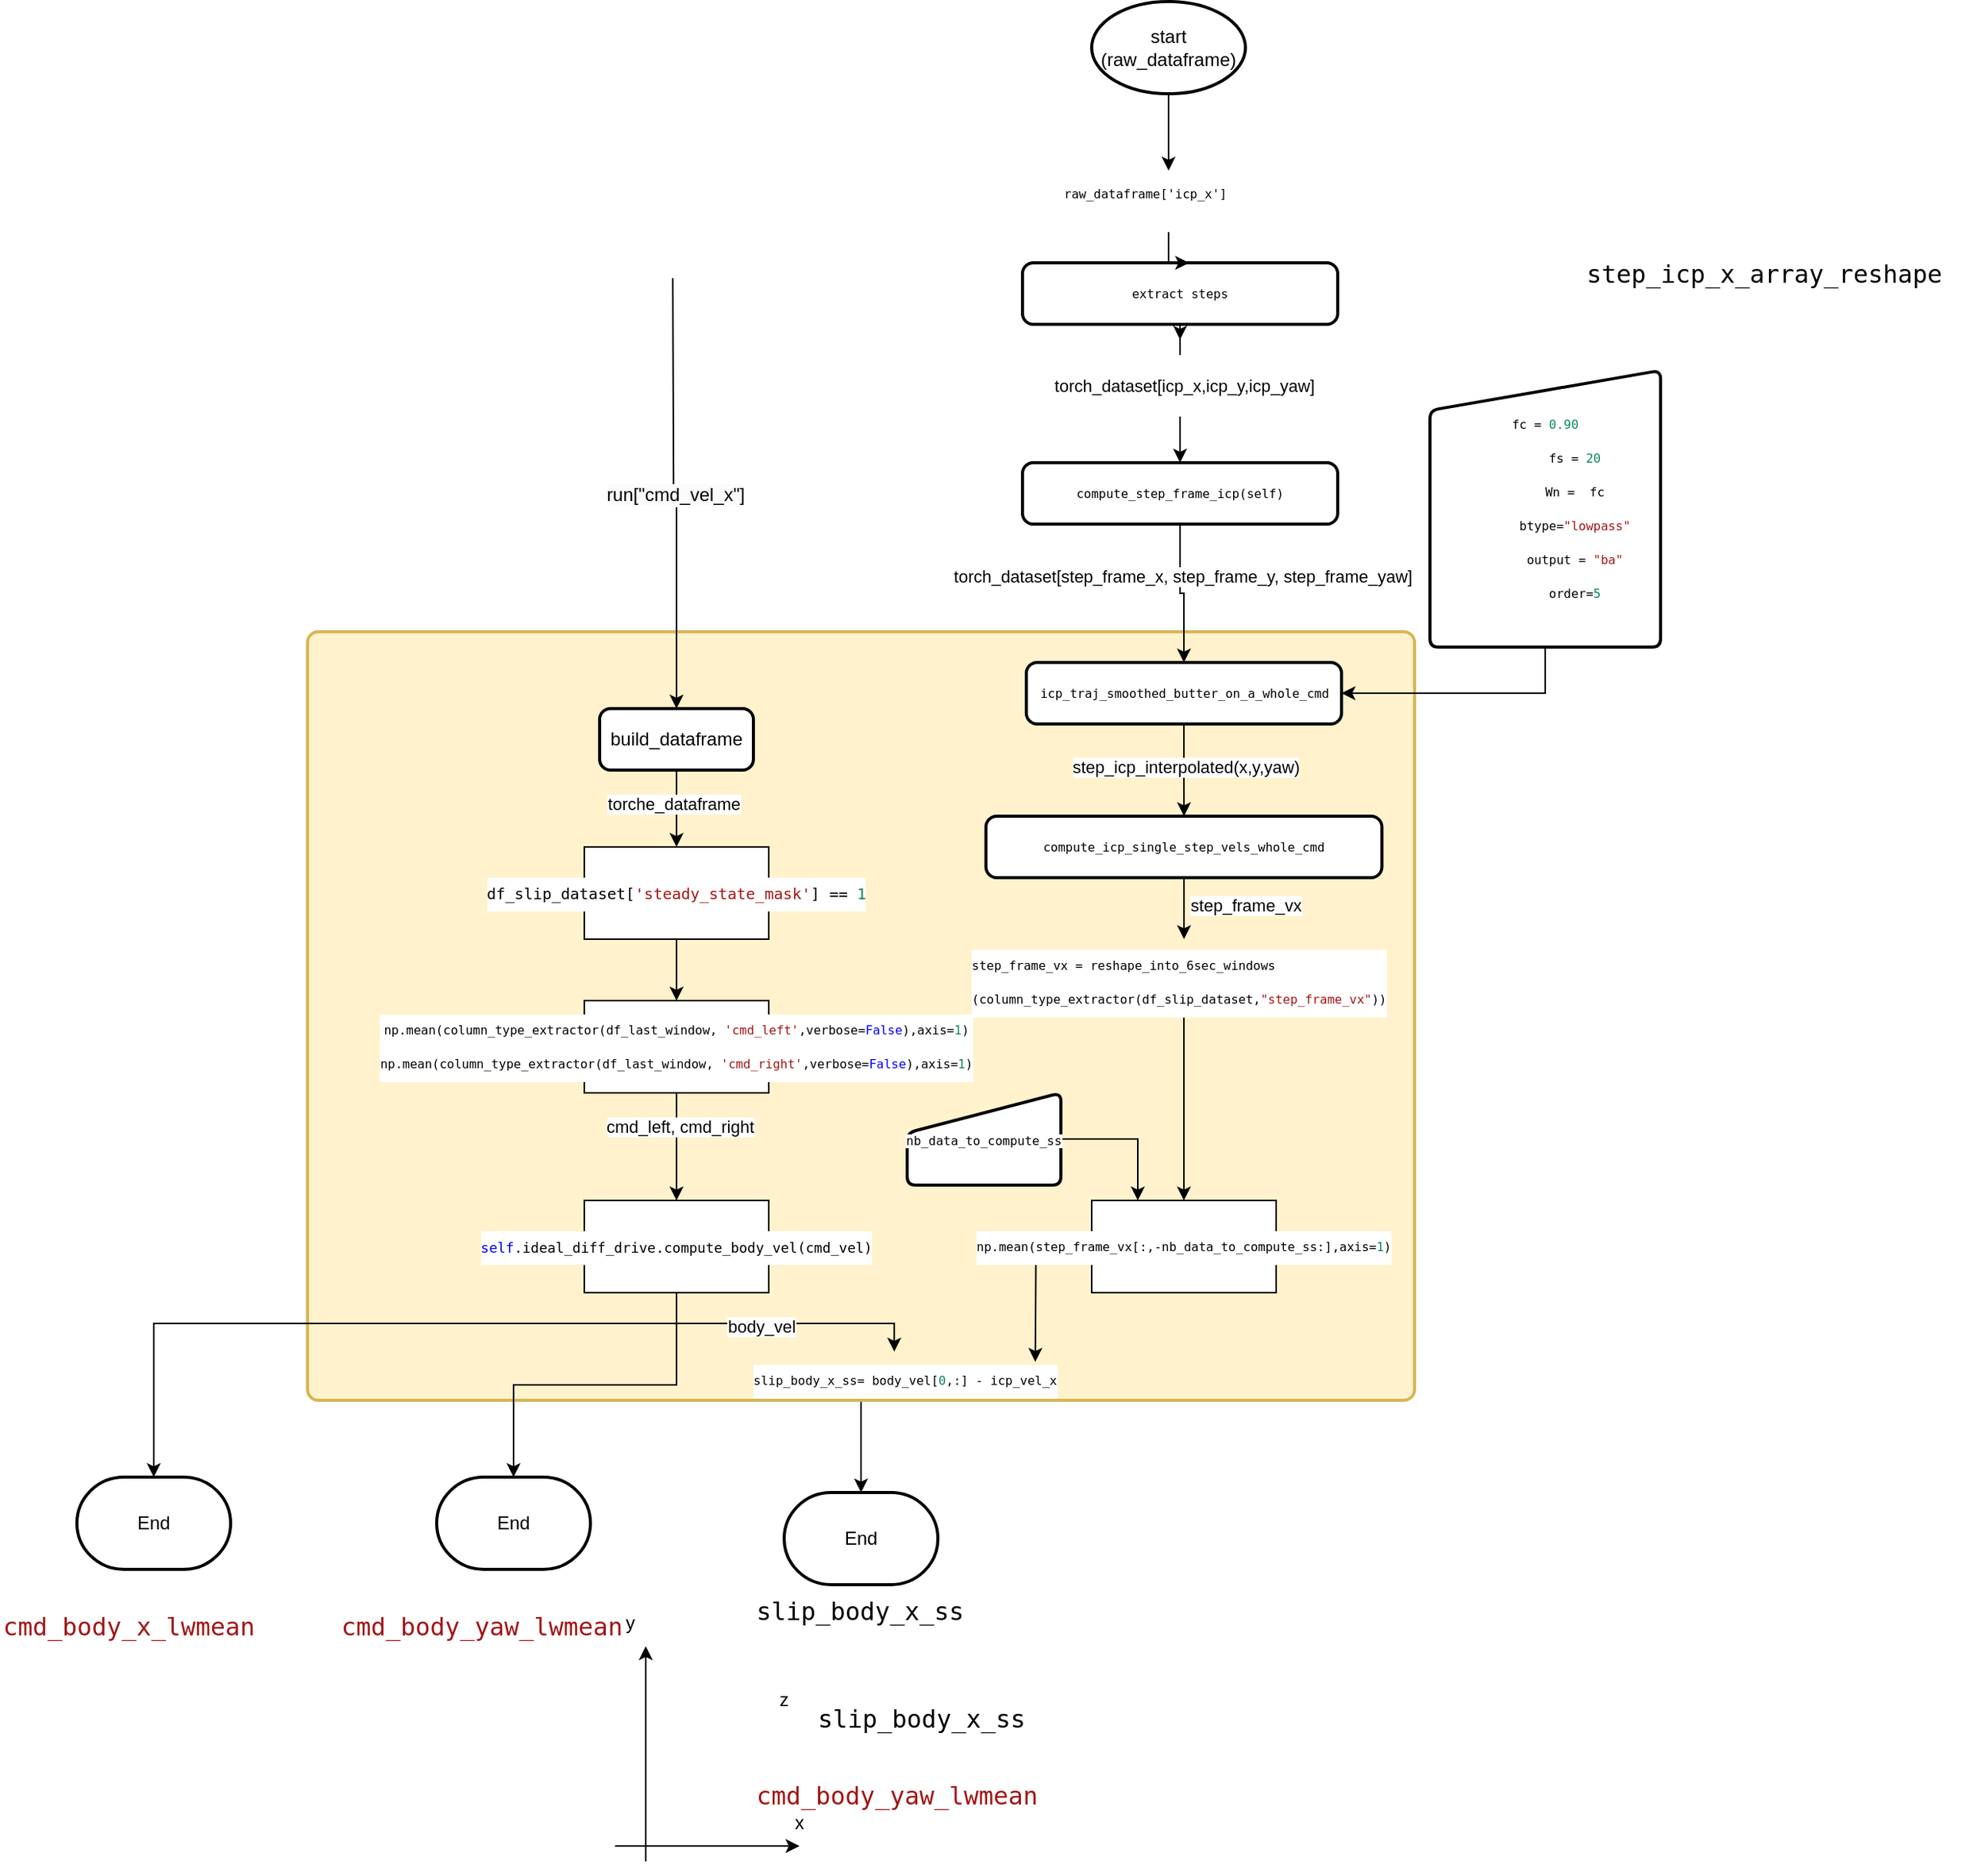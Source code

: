 <mxfile version="24.8.0">
  <diagram name="Page-1" id="_7Mi47ndJOTU_JMogV5w">
    <mxGraphModel dx="1434" dy="2075" grid="1" gridSize="10" guides="1" tooltips="1" connect="1" arrows="1" fold="1" page="1" pageScale="1" pageWidth="827" pageHeight="1169" math="0" shadow="0">
      <root>
        <mxCell id="0" />
        <mxCell id="1" parent="0" />
        <mxCell id="ng3_SrWdMYkmazwFXMpG-20" style="edgeStyle=orthogonalEdgeStyle;rounded=0;orthogonalLoop=1;jettySize=auto;html=1;" edge="1" parent="1" source="k5P6EOGQu1ZiepA7MPoY-40" target="k5P6EOGQu1ZiepA7MPoY-16">
          <mxGeometry relative="1" as="geometry" />
        </mxCell>
        <mxCell id="k5P6EOGQu1ZiepA7MPoY-40" value="" style="rounded=1;whiteSpace=wrap;html=1;absoluteArcSize=1;arcSize=14;strokeWidth=2;fillColor=#fff2cc;strokeColor=#d6b656;" parent="1" vertex="1">
          <mxGeometry x="300" y="330" width="720" height="500" as="geometry" />
        </mxCell>
        <mxCell id="k5P6EOGQu1ZiepA7MPoY-4" value="&lt;div style=&quot;color: #000000;background-color: #ffffff;font-family: &#39;Droid Sans Mono&#39;, &#39;monospace&#39;, monospace;font-weight: normal;font-size: 16px;line-height: 22px;white-space: pre;&quot;&gt;&lt;div&gt;&lt;span style=&quot;color: #000000;&quot;&gt;slip_body_x_ss&lt;/span&gt;&lt;/div&gt;&lt;/div&gt;" style="text;whiteSpace=wrap;html=1;" parent="1" vertex="1">
          <mxGeometry x="630" y="1020" width="170" height="50" as="geometry" />
        </mxCell>
        <mxCell id="k5P6EOGQu1ZiepA7MPoY-5" value="" style="endArrow=classic;html=1;rounded=0;" parent="1" edge="1">
          <mxGeometry width="50" height="50" relative="1" as="geometry">
            <mxPoint x="520" y="1130" as="sourcePoint" />
            <mxPoint x="520" y="990" as="targetPoint" />
          </mxGeometry>
        </mxCell>
        <mxCell id="k5P6EOGQu1ZiepA7MPoY-6" value="" style="endArrow=classic;html=1;rounded=0;" parent="1" edge="1">
          <mxGeometry width="50" height="50" relative="1" as="geometry">
            <mxPoint x="500" y="1120" as="sourcePoint" />
            <mxPoint x="620" y="1120" as="targetPoint" />
          </mxGeometry>
        </mxCell>
        <mxCell id="k5P6EOGQu1ZiepA7MPoY-7" value="z" style="text;html=1;align=center;verticalAlign=middle;whiteSpace=wrap;rounded=0;" parent="1" vertex="1">
          <mxGeometry x="580" y="1010" width="60" height="30" as="geometry" />
        </mxCell>
        <mxCell id="k5P6EOGQu1ZiepA7MPoY-9" value="x" style="text;html=1;align=center;verticalAlign=middle;whiteSpace=wrap;rounded=0;" parent="1" vertex="1">
          <mxGeometry x="590" y="1090" width="60" height="30" as="geometry" />
        </mxCell>
        <mxCell id="k5P6EOGQu1ZiepA7MPoY-11" value="y" style="text;html=1;align=center;verticalAlign=middle;whiteSpace=wrap;rounded=0;" parent="1" vertex="1">
          <mxGeometry x="480" y="960" width="60" height="30" as="geometry" />
        </mxCell>
        <mxCell id="k5P6EOGQu1ZiepA7MPoY-12" value="&lt;div style=&quot;color: #000000;background-color: #ffffff;font-family: &#39;Droid Sans Mono&#39;, &#39;monospace&#39;, monospace;font-weight: normal;font-size: 16px;line-height: 22px;white-space: pre;&quot;&gt;&lt;div&gt;&lt;span style=&quot;color: #a31515;&quot;&gt;cmd_body_yaw_lwmean&lt;/span&gt;&lt;/div&gt;&lt;/div&gt;" style="text;whiteSpace=wrap;html=1;" parent="1" vertex="1">
          <mxGeometry x="590" y="1070" width="220" height="50" as="geometry" />
        </mxCell>
        <mxCell id="ng3_SrWdMYkmazwFXMpG-19" value="&lt;span style=&quot;color: rgb(0, 0, 0); font-family: Helvetica; font-size: 12px; font-style: normal; font-variant-ligatures: normal; font-variant-caps: normal; font-weight: 400; letter-spacing: normal; orphans: 2; text-align: center; text-indent: 0px; text-transform: none; widows: 2; word-spacing: 0px; -webkit-text-stroke-width: 0px; white-space: normal; background-color: rgb(251, 251, 251); text-decoration-thickness: initial; text-decoration-style: initial; text-decoration-color: initial; display: inline !important; float: none;&quot;&gt;run[&quot;cmd_vel_x&quot;]&lt;/span&gt;" style="edgeStyle=orthogonalEdgeStyle;rounded=0;orthogonalLoop=1;jettySize=auto;html=1;" edge="1" parent="1" target="ng3_SrWdMYkmazwFXMpG-15">
          <mxGeometry relative="1" as="geometry">
            <mxPoint x="537.571" y="100" as="sourcePoint" />
          </mxGeometry>
        </mxCell>
        <mxCell id="k5P6EOGQu1ZiepA7MPoY-16" value="End" style="strokeWidth=2;html=1;shape=mxgraph.flowchart.terminator;whiteSpace=wrap;" parent="1" vertex="1">
          <mxGeometry x="610" y="890" width="100" height="60" as="geometry" />
        </mxCell>
        <mxCell id="k5P6EOGQu1ZiepA7MPoY-27" style="edgeStyle=orthogonalEdgeStyle;rounded=0;orthogonalLoop=1;jettySize=auto;html=1;exitX=0.5;exitY=1;exitDx=0;exitDy=0;" parent="1" target="k5P6EOGQu1ZiepA7MPoY-23" edge="1" source="ng3_SrWdMYkmazwFXMpG-15">
          <mxGeometry relative="1" as="geometry">
            <mxPoint x="480" y="365" as="sourcePoint" />
          </mxGeometry>
        </mxCell>
        <mxCell id="k5P6EOGQu1ZiepA7MPoY-28" value="torche_dataframe" style="edgeLabel;html=1;align=center;verticalAlign=middle;resizable=0;points=[];" parent="k5P6EOGQu1ZiepA7MPoY-27" vertex="1" connectable="0">
          <mxGeometry x="-0.121" y="-2" relative="1" as="geometry">
            <mxPoint as="offset" />
          </mxGeometry>
        </mxCell>
        <mxCell id="k5P6EOGQu1ZiepA7MPoY-35" style="edgeStyle=orthogonalEdgeStyle;rounded=0;orthogonalLoop=1;jettySize=auto;html=1;exitX=0.5;exitY=1;exitDx=0;exitDy=0;" parent="1" source="k5P6EOGQu1ZiepA7MPoY-37" edge="1">
          <mxGeometry relative="1" as="geometry">
            <mxPoint x="870" y="700" as="targetPoint" />
            <mxPoint x="860" y="490" as="sourcePoint" />
          </mxGeometry>
        </mxCell>
        <mxCell id="ng3_SrWdMYkmazwFXMpG-13" style="edgeStyle=orthogonalEdgeStyle;rounded=0;orthogonalLoop=1;jettySize=auto;html=1;" edge="1" parent="1" source="k5P6EOGQu1ZiepA7MPoY-17" target="ng3_SrWdMYkmazwFXMpG-9">
          <mxGeometry relative="1" as="geometry" />
        </mxCell>
        <mxCell id="k5P6EOGQu1ZiepA7MPoY-17" value="start (raw_dataframe)" style="strokeWidth=2;html=1;shape=mxgraph.flowchart.start_1;whiteSpace=wrap;" parent="1" vertex="1">
          <mxGeometry x="810" y="-80" width="100" height="60" as="geometry" />
        </mxCell>
        <mxCell id="k5P6EOGQu1ZiepA7MPoY-18" value="&lt;div style=&quot;color: #000000;background-color: #ffffff;font-family: &#39;Droid Sans Mono&#39;, &#39;monospace&#39;, monospace;font-weight: normal;font-size: 16px;line-height: 22px;white-space: pre;&quot;&gt;&lt;div&gt;&lt;span style=&quot;color: #000000;&quot;&gt;slip_body_x_ss&lt;/span&gt;&lt;/div&gt;&lt;/div&gt;" style="text;whiteSpace=wrap;html=1;" parent="1" vertex="1">
          <mxGeometry x="590" y="950" width="170" height="50" as="geometry" />
        </mxCell>
        <mxCell id="k5P6EOGQu1ZiepA7MPoY-19" value="&lt;div style=&quot;color: rgb(0, 0, 0); background-color: rgb(255, 255, 255); font-family: &amp;quot;Droid Sans Mono&amp;quot;, &amp;quot;monospace&amp;quot;, monospace; font-weight: normal; font-size: 8px; line-height: 22px; white-space: pre;&quot;&gt;&lt;div style=&quot;&quot;&gt;&lt;span style=&quot;&quot;&gt;slip_body_x_ss&lt;/span&gt;&lt;span style=&quot;color: rgb(0, 0, 0);&quot;&gt;= body_vel[&lt;/span&gt;&lt;span style=&quot;color: rgb(9, 134, 88);&quot;&gt;0&lt;/span&gt;&lt;span style=&quot;color: rgb(0, 0, 0);&quot;&gt;,:] - icp_vel_x&lt;/span&gt;&lt;/div&gt;&lt;/div&gt;" style="text;whiteSpace=wrap;html=1;fontSize=11;" parent="1" vertex="1">
          <mxGeometry x="587.5" y="800" width="255" height="30" as="geometry" />
        </mxCell>
        <mxCell id="k5P6EOGQu1ZiepA7MPoY-21" style="edgeStyle=orthogonalEdgeStyle;rounded=0;orthogonalLoop=1;jettySize=auto;html=1;entryX=0.369;entryY=-0.056;entryDx=0;entryDy=0;entryPerimeter=0;" parent="1" source="k5P6EOGQu1ZiepA7MPoY-20" target="k5P6EOGQu1ZiepA7MPoY-19" edge="1">
          <mxGeometry relative="1" as="geometry" />
        </mxCell>
        <mxCell id="k5P6EOGQu1ZiepA7MPoY-26" value="body_vel" style="edgeLabel;html=1;align=center;verticalAlign=middle;resizable=0;points=[];" parent="k5P6EOGQu1ZiepA7MPoY-21" vertex="1" connectable="0">
          <mxGeometry x="-0.167" y="-2" relative="1" as="geometry">
            <mxPoint as="offset" />
          </mxGeometry>
        </mxCell>
        <mxCell id="k5P6EOGQu1ZiepA7MPoY-20" value="&lt;div style=&quot;background-color: rgb(255, 255, 255); font-family: &amp;quot;Droid Sans Mono&amp;quot;, &amp;quot;monospace&amp;quot;, monospace; font-size: 9px; line-height: 22px; white-space: pre;&quot;&gt;&lt;span style=&quot;color: rgb(0, 0, 255); font-size: 9px;&quot;&gt;self&lt;/span&gt;.ideal_diff_drive.compute_body_vel(cmd_vel)&lt;/div&gt;" style="rounded=0;whiteSpace=wrap;html=1;fontSize=9;" parent="1" vertex="1">
          <mxGeometry x="480" y="700" width="120" height="60" as="geometry" />
        </mxCell>
        <mxCell id="k5P6EOGQu1ZiepA7MPoY-24" style="edgeStyle=orthogonalEdgeStyle;rounded=0;orthogonalLoop=1;jettySize=auto;html=1;entryX=0.5;entryY=0;entryDx=0;entryDy=0;" parent="1" source="k5P6EOGQu1ZiepA7MPoY-22" target="k5P6EOGQu1ZiepA7MPoY-20" edge="1">
          <mxGeometry relative="1" as="geometry" />
        </mxCell>
        <mxCell id="k5P6EOGQu1ZiepA7MPoY-25" value="cmd_left, cmd_right" style="edgeLabel;html=1;align=center;verticalAlign=middle;resizable=0;points=[];" parent="k5P6EOGQu1ZiepA7MPoY-24" vertex="1" connectable="0">
          <mxGeometry x="-0.372" y="2" relative="1" as="geometry">
            <mxPoint as="offset" />
          </mxGeometry>
        </mxCell>
        <mxCell id="k5P6EOGQu1ZiepA7MPoY-22" value="&lt;div style=&quot;background-color: rgb(255, 255, 255); font-family: &amp;quot;Droid Sans Mono&amp;quot;, &amp;quot;monospace&amp;quot;, monospace; line-height: 22px; white-space: pre;&quot;&gt;&lt;font style=&quot;font-size: 8px;&quot;&gt;np.mean(column_type_extractor(df_last_window, &lt;span style=&quot;color: rgb(163, 21, 21);&quot;&gt;&#39;cmd_left&#39;&lt;/span&gt;,verbose=&lt;span style=&quot;color: rgb(0, 0, 255);&quot;&gt;False&lt;/span&gt;),axis=&lt;span style=&quot;color: rgb(9, 134, 88);&quot;&gt;1&lt;/span&gt;)&lt;/font&gt;&lt;/div&gt;&lt;div style=&quot;background-color: rgb(255, 255, 255); font-family: &amp;quot;Droid Sans Mono&amp;quot;, &amp;quot;monospace&amp;quot;, monospace; line-height: 22px; white-space: pre;&quot;&gt;&lt;div style=&quot;line-height: 22px;&quot;&gt;&lt;font style=&quot;font-size: 8px;&quot;&gt;np.mean(column_type_extractor(df_last_window, &lt;span style=&quot;color: rgb(163, 21, 21);&quot;&gt;&#39;cmd_right&#39;&lt;/span&gt;,verbose=&lt;span style=&quot;color: rgb(0, 0, 255);&quot;&gt;False&lt;/span&gt;),axis=&lt;span style=&quot;color: rgb(9, 134, 88);&quot;&gt;1&lt;/span&gt;)&lt;/font&gt;&lt;/div&gt;&lt;/div&gt;" style="rounded=0;whiteSpace=wrap;html=1;fontSize=8;" parent="1" vertex="1">
          <mxGeometry x="480" y="570" width="120" height="60" as="geometry" />
        </mxCell>
        <mxCell id="k5P6EOGQu1ZiepA7MPoY-33" style="edgeStyle=orthogonalEdgeStyle;rounded=0;orthogonalLoop=1;jettySize=auto;html=1;" parent="1" source="k5P6EOGQu1ZiepA7MPoY-23" target="k5P6EOGQu1ZiepA7MPoY-22" edge="1">
          <mxGeometry relative="1" as="geometry" />
        </mxCell>
        <mxCell id="k5P6EOGQu1ZiepA7MPoY-23" value="&lt;div style=&quot;background-color: rgb(255, 255, 255); font-family: &amp;quot;Droid Sans Mono&amp;quot;, &amp;quot;monospace&amp;quot;, monospace; font-size: 10px; line-height: 22px; white-space: pre;&quot;&gt;df_slip_dataset[&lt;span style=&quot;color: rgb(163, 21, 21); font-size: 10px;&quot;&gt;&#39;steady_state_mask&#39;&lt;/span&gt;] == &lt;span style=&quot;color: rgb(9, 134, 88); font-size: 10px;&quot;&gt;1&lt;/span&gt;&lt;/div&gt;" style="rounded=0;whiteSpace=wrap;html=1;fontSize=10;" parent="1" vertex="1">
          <mxGeometry x="480" y="470" width="120" height="60" as="geometry" />
        </mxCell>
        <mxCell id="k5P6EOGQu1ZiepA7MPoY-32" style="edgeStyle=orthogonalEdgeStyle;rounded=0;orthogonalLoop=1;jettySize=auto;html=1;" parent="1" source="k5P6EOGQu1ZiepA7MPoY-29" edge="1">
          <mxGeometry relative="1" as="geometry">
            <mxPoint x="773.333" y="805" as="targetPoint" />
          </mxGeometry>
        </mxCell>
        <mxCell id="k5P6EOGQu1ZiepA7MPoY-29" value="&lt;div style=&quot;background-color: rgb(255, 255, 255); font-family: &amp;quot;Droid Sans Mono&amp;quot;, &amp;quot;monospace&amp;quot;, monospace; font-size: 8px; line-height: 22px; white-space: pre;&quot;&gt;&lt;div style=&quot;font-size: 8px; line-height: 22px;&quot;&gt;np.mean(step_frame_vx[:,-nb_data_to_compute_ss:],axis=&lt;span style=&quot;color: rgb(9, 134, 88); font-size: 8px;&quot;&gt;1&lt;/span&gt;)&lt;/div&gt;&lt;/div&gt;" style="rounded=0;whiteSpace=wrap;html=1;fontSize=8;" parent="1" vertex="1">
          <mxGeometry x="810" y="700" width="120" height="60" as="geometry" />
        </mxCell>
        <mxCell id="k5P6EOGQu1ZiepA7MPoY-31" style="edgeStyle=orthogonalEdgeStyle;rounded=0;orthogonalLoop=1;jettySize=auto;html=1;entryX=0.25;entryY=0;entryDx=0;entryDy=0;" parent="1" source="k5P6EOGQu1ZiepA7MPoY-30" target="k5P6EOGQu1ZiepA7MPoY-29" edge="1">
          <mxGeometry relative="1" as="geometry" />
        </mxCell>
        <mxCell id="k5P6EOGQu1ZiepA7MPoY-30" value="&lt;span style=&quot;font-family: &amp;quot;Droid Sans Mono&amp;quot;, &amp;quot;monospace&amp;quot;, monospace; font-size: 8px; white-space: pre; background-color: rgb(255, 255, 255);&quot;&gt;nb_data_to_compute_ss&lt;/span&gt;" style="html=1;strokeWidth=2;shape=manualInput;whiteSpace=wrap;rounded=1;size=26;arcSize=11;" parent="1" vertex="1">
          <mxGeometry x="690" y="630" width="100" height="60" as="geometry" />
        </mxCell>
        <mxCell id="k5P6EOGQu1ZiepA7MPoY-37" value="&lt;div style=&quot;color: rgb(0, 0, 0); background-color: rgb(255, 255, 255); font-family: &amp;quot;Droid Sans Mono&amp;quot;, &amp;quot;monospace&amp;quot;, monospace; font-weight: normal; font-size: 8px; line-height: 22px; white-space: pre;&quot;&gt;&lt;div&gt;&lt;span style=&quot;color: #000000;&quot;&gt;step_frame_vx = reshape_into_6sec_windows&lt;br/&gt;(column_type_extractor(df_slip_dataset,&lt;/span&gt;&lt;span style=&quot;color: #a31515;&quot;&gt;&quot;step_frame_vx&quot;&lt;/span&gt;&lt;span style=&quot;color: #000000;&quot;&gt;))&lt;/span&gt;&lt;/div&gt;&lt;/div&gt;" style="text;whiteSpace=wrap;html=1;" parent="1" vertex="1">
          <mxGeometry x="730" y="530" width="280" height="50" as="geometry" />
        </mxCell>
        <mxCell id="k5P6EOGQu1ZiepA7MPoY-48" style="edgeStyle=orthogonalEdgeStyle;rounded=0;orthogonalLoop=1;jettySize=auto;html=1;" parent="1" source="k5P6EOGQu1ZiepA7MPoY-43" target="k5P6EOGQu1ZiepA7MPoY-47" edge="1">
          <mxGeometry relative="1" as="geometry" />
        </mxCell>
        <mxCell id="k5P6EOGQu1ZiepA7MPoY-49" value="step_icp_interpolated(x,y,yaw)" style="edgeLabel;html=1;align=center;verticalAlign=middle;resizable=0;points=[];" parent="k5P6EOGQu1ZiepA7MPoY-48" vertex="1" connectable="0">
          <mxGeometry x="-0.085" y="1" relative="1" as="geometry">
            <mxPoint as="offset" />
          </mxGeometry>
        </mxCell>
        <mxCell id="k5P6EOGQu1ZiepA7MPoY-43" value="&lt;span style=&quot;font-family: &amp;quot;Droid Sans Mono&amp;quot;, &amp;quot;monospace&amp;quot;, monospace; font-size: 8px; text-align: left; white-space: pre; background-color: rgb(255, 255, 255);&quot;&gt;icp_traj_smoothed_butter_on_a_whole_cmd&lt;/span&gt;" style="rounded=1;whiteSpace=wrap;html=1;absoluteArcSize=1;arcSize=14;strokeWidth=2;fontSize=8;" parent="1" vertex="1">
          <mxGeometry x="767.5" y="350" width="205" height="40" as="geometry" />
        </mxCell>
        <mxCell id="k5P6EOGQu1ZiepA7MPoY-46" style="edgeStyle=orthogonalEdgeStyle;rounded=0;orthogonalLoop=1;jettySize=auto;html=1;exitX=0.5;exitY=1;exitDx=0;exitDy=0;" parent="1" source="k5P6EOGQu1ZiepA7MPoY-45" target="k5P6EOGQu1ZiepA7MPoY-43" edge="1">
          <mxGeometry relative="1" as="geometry">
            <Array as="points">
              <mxPoint x="1105" y="370" />
            </Array>
          </mxGeometry>
        </mxCell>
        <mxCell id="k5P6EOGQu1ZiepA7MPoY-45" value="&lt;div style=&quot;background-color: rgb(255, 255, 255); font-family: &amp;quot;Droid Sans Mono&amp;quot;, &amp;quot;monospace&amp;quot;, monospace; line-height: 22px; white-space: pre; font-size: 8px;&quot;&gt;&lt;div&gt;fc = &lt;span style=&quot;color: #098658;&quot;&gt;0.90&lt;/span&gt;&lt;/div&gt;&lt;div&gt;        fs = &lt;span style=&quot;color: #098658;&quot;&gt;20&lt;/span&gt;&lt;/div&gt;&lt;div&gt;        Wn =  fc&lt;/div&gt;&lt;div&gt;        btype=&lt;span style=&quot;color: #a31515;&quot;&gt;&quot;lowpass&quot;&lt;/span&gt;&lt;/div&gt;&lt;div&gt;        output = &lt;span style=&quot;color: #a31515;&quot;&gt;&quot;ba&quot;&lt;/span&gt;&lt;/div&gt;&lt;div&gt;        order=&lt;span style=&quot;color: #098658;&quot;&gt;5&lt;/span&gt;&lt;/div&gt;&lt;/div&gt;" style="html=1;strokeWidth=2;shape=manualInput;whiteSpace=wrap;rounded=1;size=26;arcSize=11;" parent="1" vertex="1">
          <mxGeometry x="1030" y="160" width="150" height="180" as="geometry" />
        </mxCell>
        <mxCell id="k5P6EOGQu1ZiepA7MPoY-50" style="edgeStyle=orthogonalEdgeStyle;rounded=0;orthogonalLoop=1;jettySize=auto;html=1;" parent="1" source="k5P6EOGQu1ZiepA7MPoY-47" target="k5P6EOGQu1ZiepA7MPoY-37" edge="1">
          <mxGeometry relative="1" as="geometry">
            <mxPoint x="870.0" y="380" as="targetPoint" />
            <Array as="points">
              <mxPoint x="870" y="510" />
              <mxPoint x="870" y="510" />
            </Array>
          </mxGeometry>
        </mxCell>
        <mxCell id="ng3_SrWdMYkmazwFXMpG-14" value="step_frame_vx" style="edgeLabel;html=1;align=center;verticalAlign=middle;resizable=0;points=[];" vertex="1" connectable="0" parent="k5P6EOGQu1ZiepA7MPoY-50">
          <mxGeometry x="-0.097" y="5" relative="1" as="geometry">
            <mxPoint x="35" as="offset" />
          </mxGeometry>
        </mxCell>
        <mxCell id="k5P6EOGQu1ZiepA7MPoY-47" value="&lt;div style=&quot;background-color: rgb(255, 255, 255); font-family: &amp;quot;Droid Sans Mono&amp;quot;, &amp;quot;monospace&amp;quot;, monospace; font-size: 8px; line-height: 22px; white-space: pre;&quot;&gt;compute_icp_single_step_vels_whole_cmd&lt;/div&gt;" style="rounded=1;whiteSpace=wrap;html=1;absoluteArcSize=1;arcSize=14;strokeWidth=2;fontSize=8;" parent="1" vertex="1">
          <mxGeometry x="741.25" y="450" width="257.5" height="40" as="geometry" />
        </mxCell>
        <mxCell id="ng3_SrWdMYkmazwFXMpG-1" value="&lt;div style=&quot;color: #000000;background-color: #ffffff;font-family: &#39;Droid Sans Mono&#39;, &#39;monospace&#39;, monospace;font-weight: normal;font-size: 16px;line-height: 22px;white-space: pre;&quot;&gt;&lt;div&gt;&lt;span style=&quot;color: #000000;&quot;&gt;step_icp_x_array_reshape&lt;/span&gt;&lt;/div&gt;&lt;/div&gt;" style="text;whiteSpace=wrap;html=1;" vertex="1" parent="1">
          <mxGeometry x="1130" y="80" width="260" height="50" as="geometry" />
        </mxCell>
        <mxCell id="ng3_SrWdMYkmazwFXMpG-3" style="edgeStyle=orthogonalEdgeStyle;rounded=0;orthogonalLoop=1;jettySize=auto;html=1;" edge="1" parent="1" source="ng3_SrWdMYkmazwFXMpG-2" target="k5P6EOGQu1ZiepA7MPoY-43">
          <mxGeometry relative="1" as="geometry" />
        </mxCell>
        <mxCell id="ng3_SrWdMYkmazwFXMpG-4" value="torch_dataset[step_frame_x, step_frame_y, step_frame_yaw]" style="edgeLabel;html=1;align=center;verticalAlign=middle;resizable=0;points=[];" vertex="1" connectable="0" parent="ng3_SrWdMYkmazwFXMpG-3">
          <mxGeometry x="-0.264" y="1" relative="1" as="geometry">
            <mxPoint as="offset" />
          </mxGeometry>
        </mxCell>
        <mxCell id="ng3_SrWdMYkmazwFXMpG-2" value="&lt;span style=&quot;font-family: &amp;quot;Droid Sans Mono&amp;quot;, &amp;quot;monospace&amp;quot;, monospace; font-size: 8px; text-align: left; white-space: pre; background-color: rgb(255, 255, 255);&quot;&gt;compute_step_frame_icp(self)&lt;/span&gt;" style="rounded=1;whiteSpace=wrap;html=1;absoluteArcSize=1;arcSize=14;strokeWidth=2;fontSize=8;" vertex="1" parent="1">
          <mxGeometry x="765" y="220" width="205" height="40" as="geometry" />
        </mxCell>
        <mxCell id="ng3_SrWdMYkmazwFXMpG-7" style="edgeStyle=orthogonalEdgeStyle;rounded=0;orthogonalLoop=1;jettySize=auto;html=1;entryX=0.5;entryY=0;entryDx=0;entryDy=0;" edge="1" parent="1" source="ng3_SrWdMYkmazwFXMpG-5" target="ng3_SrWdMYkmazwFXMpG-2">
          <mxGeometry relative="1" as="geometry" />
        </mxCell>
        <mxCell id="ng3_SrWdMYkmazwFXMpG-5" value="&lt;div style=&quot;color: #000000;background-color: #ffffff;font-family: &#39;Droid Sans Mono&#39;, &#39;monospace&#39;, monospace;font-weight: normal;font-size: 16px;line-height: 22px;white-space: pre;&quot;&gt;&lt;br&gt;&lt;/div&gt;" style="text;whiteSpace=wrap;html=1;" vertex="1" parent="1">
          <mxGeometry x="717.5" y="140" width="300" height="50" as="geometry" />
        </mxCell>
        <mxCell id="ng3_SrWdMYkmazwFXMpG-6" value="torch_dataset[icp_x,icp_y,icp_yaw]" style="edgeLabel;html=1;align=center;verticalAlign=middle;resizable=0;points=[];" vertex="1" connectable="0" parent="1">
          <mxGeometry x="870.003" y="170.003" as="geometry" />
        </mxCell>
        <mxCell id="ng3_SrWdMYkmazwFXMpG-12" style="edgeStyle=orthogonalEdgeStyle;rounded=0;orthogonalLoop=1;jettySize=auto;html=1;" edge="1" parent="1" source="ng3_SrWdMYkmazwFXMpG-8" target="ng3_SrWdMYkmazwFXMpG-5">
          <mxGeometry relative="1" as="geometry" />
        </mxCell>
        <mxCell id="ng3_SrWdMYkmazwFXMpG-8" value="&lt;div style=&quot;text-align: left;&quot;&gt;&lt;font face=&quot;Droid Sans Mono, monospace, monospace&quot;&gt;&lt;span style=&quot;white-space: pre; background-color: rgb(255, 255, 255);&quot;&gt;extract steps&lt;/span&gt;&lt;/font&gt;&lt;/div&gt;" style="rounded=1;whiteSpace=wrap;html=1;absoluteArcSize=1;arcSize=14;strokeWidth=2;fontSize=8;" vertex="1" parent="1">
          <mxGeometry x="765" y="90" width="205" height="40" as="geometry" />
        </mxCell>
        <mxCell id="ng3_SrWdMYkmazwFXMpG-9" value="&lt;span style=&quot;color: rgb(0, 0, 0); font-family: &amp;quot;Droid Sans Mono&amp;quot;, monospace, monospace; font-size: 8px; font-style: normal; font-variant-ligatures: normal; font-variant-caps: normal; font-weight: 400; letter-spacing: normal; orphans: 2; text-align: left; text-indent: 0px; text-transform: none; widows: 2; word-spacing: 0px; -webkit-text-stroke-width: 0px; white-space: pre; background-color: rgb(255, 255, 255); text-decoration-thickness: initial; text-decoration-style: initial; text-decoration-color: initial; display: inline !important; float: none;&quot;&gt;raw_dataframe[&#39;icp_x&#39;]&lt;/span&gt;" style="text;whiteSpace=wrap;html=1;" vertex="1" parent="1">
          <mxGeometry x="790" y="30" width="140" height="40" as="geometry" />
        </mxCell>
        <mxCell id="ng3_SrWdMYkmazwFXMpG-10" style="edgeStyle=orthogonalEdgeStyle;rounded=0;orthogonalLoop=1;jettySize=auto;html=1;entryX=0.529;entryY=-0.005;entryDx=0;entryDy=0;entryPerimeter=0;" edge="1" parent="1" source="ng3_SrWdMYkmazwFXMpG-9" target="ng3_SrWdMYkmazwFXMpG-8">
          <mxGeometry relative="1" as="geometry" />
        </mxCell>
        <mxCell id="ng3_SrWdMYkmazwFXMpG-15" value="build_dataframe" style="rounded=1;whiteSpace=wrap;html=1;absoluteArcSize=1;arcSize=14;strokeWidth=2;" vertex="1" parent="1">
          <mxGeometry x="490" y="380" width="100" height="40" as="geometry" />
        </mxCell>
        <mxCell id="ng3_SrWdMYkmazwFXMpG-22" style="edgeStyle=orthogonalEdgeStyle;rounded=0;orthogonalLoop=1;jettySize=auto;html=1;entryX=0.5;entryY=0;entryDx=0;entryDy=0;entryPerimeter=0;" edge="1" parent="1" source="k5P6EOGQu1ZiepA7MPoY-20" target="k5P6EOGQu1ZiepA7MPoY-1">
          <mxGeometry relative="1" as="geometry">
            <Array as="points">
              <mxPoint x="540" y="780" />
              <mxPoint x="200" y="780" />
            </Array>
          </mxGeometry>
        </mxCell>
        <mxCell id="ng3_SrWdMYkmazwFXMpG-25" style="edgeStyle=orthogonalEdgeStyle;rounded=0;orthogonalLoop=1;jettySize=auto;html=1;entryX=0.5;entryY=0;entryDx=0;entryDy=0;entryPerimeter=0;" edge="1" parent="1" source="k5P6EOGQu1ZiepA7MPoY-20" target="ng3_SrWdMYkmazwFXMpG-23">
          <mxGeometry relative="1" as="geometry" />
        </mxCell>
        <mxCell id="ng3_SrWdMYkmazwFXMpG-26" value="" style="group" vertex="1" connectable="0" parent="1">
          <mxGeometry x="100" y="880" width="440" height="130" as="geometry" />
        </mxCell>
        <mxCell id="k5P6EOGQu1ZiepA7MPoY-13" value="&lt;div style=&quot;color: #000000;background-color: #ffffff;font-family: &#39;Droid Sans Mono&#39;, &#39;monospace&#39;, monospace;font-weight: normal;font-size: 16px;line-height: 22px;white-space: pre;&quot;&gt;&lt;span style=&quot;color: rgba(0, 0, 0, 0); font-family: monospace; font-size: 0px; white-space-collapse: collapse; background-color: rgb(251, 251, 251);&quot;&gt;%3CmxGraphModel%3E%3Croot%3E%3CmxCell%20id%3D%220%22%2F%3E%3CmxCell%20id%3D%221%22%20parent%3D%220%22%2F%3E%3CmxCell%20id%3D%222%22%20value%3D%22%26lt%3Bdiv%20style%3D%26quot%3Bcolor%3A%20%23000000%3Bbackground-color%3A%20%23ffffff%3Bfont-family%3A%20&#39;Droid%20Sans%20Mono&#39;%2C%20&#39;monospace&#39;%2C%20monospace%3Bfont-weight%3A%20normal%3Bfont-size%3A%2016px%3Bline-height%3A%2022px%3Bwhite-space%3A%20pre%3B%26quot%3B%26gt%3B%26lt%3Bdiv%26gt%3B%26lt%3Bspan%20style%3D%26quot%3Bcolor%3A%20%23a31515%3B%26quot%3B%26gt%3Bcmd_body_yaw_lwmean%26lt%3B%2Fspan%26gt%3B%26lt%3B%2Fdiv%26gt%3B%26lt%3B%2Fdiv%26gt%3B%22%20style%3D%22text%3BwhiteSpace%3Dwrap%3Bhtml%3D1%3B%22%20vertex%3D%221%22%20parent%3D%221%22%3E%3CmxGeometry%20x%3D%22590%22%20y%3D%221070%22%20width%3D%22220%22%20height%3D%2250%22%20as%3D%22geometry%22%2F%3E%3C%2FmxCell%3E%3C%2Froot%3E%3C%2FmxGraphModel%3E&lt;/span&gt;&lt;/div&gt;" style="text;whiteSpace=wrap;html=1;" parent="ng3_SrWdMYkmazwFXMpG-26" vertex="1">
          <mxGeometry x="240" y="70" width="200" height="50" as="geometry" />
        </mxCell>
        <mxCell id="ng3_SrWdMYkmazwFXMpG-23" value="End" style="strokeWidth=2;html=1;shape=mxgraph.flowchart.terminator;whiteSpace=wrap;" vertex="1" parent="ng3_SrWdMYkmazwFXMpG-26">
          <mxGeometry x="284" width="100" height="60" as="geometry" />
        </mxCell>
        <mxCell id="ng3_SrWdMYkmazwFXMpG-24" value="" style="group" vertex="1" connectable="0" parent="ng3_SrWdMYkmazwFXMpG-26">
          <mxGeometry width="200" height="130" as="geometry" />
        </mxCell>
        <mxCell id="k5P6EOGQu1ZiepA7MPoY-1" value="End" style="strokeWidth=2;html=1;shape=mxgraph.flowchart.terminator;whiteSpace=wrap;" parent="ng3_SrWdMYkmazwFXMpG-24" vertex="1">
          <mxGeometry x="50" width="100" height="60" as="geometry" />
        </mxCell>
        <mxCell id="ng3_SrWdMYkmazwFXMpG-21" value="&lt;div style=&quot;color: #000000;background-color: #ffffff;font-family: &#39;Droid Sans Mono&#39;, &#39;monospace&#39;, monospace;font-weight: normal;font-size: 16px;line-height: 22px;white-space: pre;&quot;&gt;&lt;div&gt;&lt;span style=&quot;color: #a31515;&quot;&gt;cmd_body_x_lwmean&lt;/span&gt;&lt;/div&gt;&lt;/div&gt;" style="text;whiteSpace=wrap;html=1;" vertex="1" parent="ng3_SrWdMYkmazwFXMpG-24">
          <mxGeometry y="80" width="200" height="50" as="geometry" />
        </mxCell>
        <mxCell id="ng3_SrWdMYkmazwFXMpG-27" value="&lt;div style=&quot;color: #000000;background-color: #ffffff;font-family: &#39;Droid Sans Mono&#39;, &#39;monospace&#39;, monospace;font-weight: normal;font-size: 16px;line-height: 22px;white-space: pre;&quot;&gt;&lt;div&gt;&lt;span style=&quot;color: #a31515;&quot;&gt;cmd_body_yaw_lwmean&lt;/span&gt;&lt;/div&gt;&lt;/div&gt;" style="text;whiteSpace=wrap;html=1;" vertex="1" parent="ng3_SrWdMYkmazwFXMpG-26">
          <mxGeometry x="220" y="80" width="220" height="50" as="geometry" />
        </mxCell>
      </root>
    </mxGraphModel>
  </diagram>
</mxfile>
